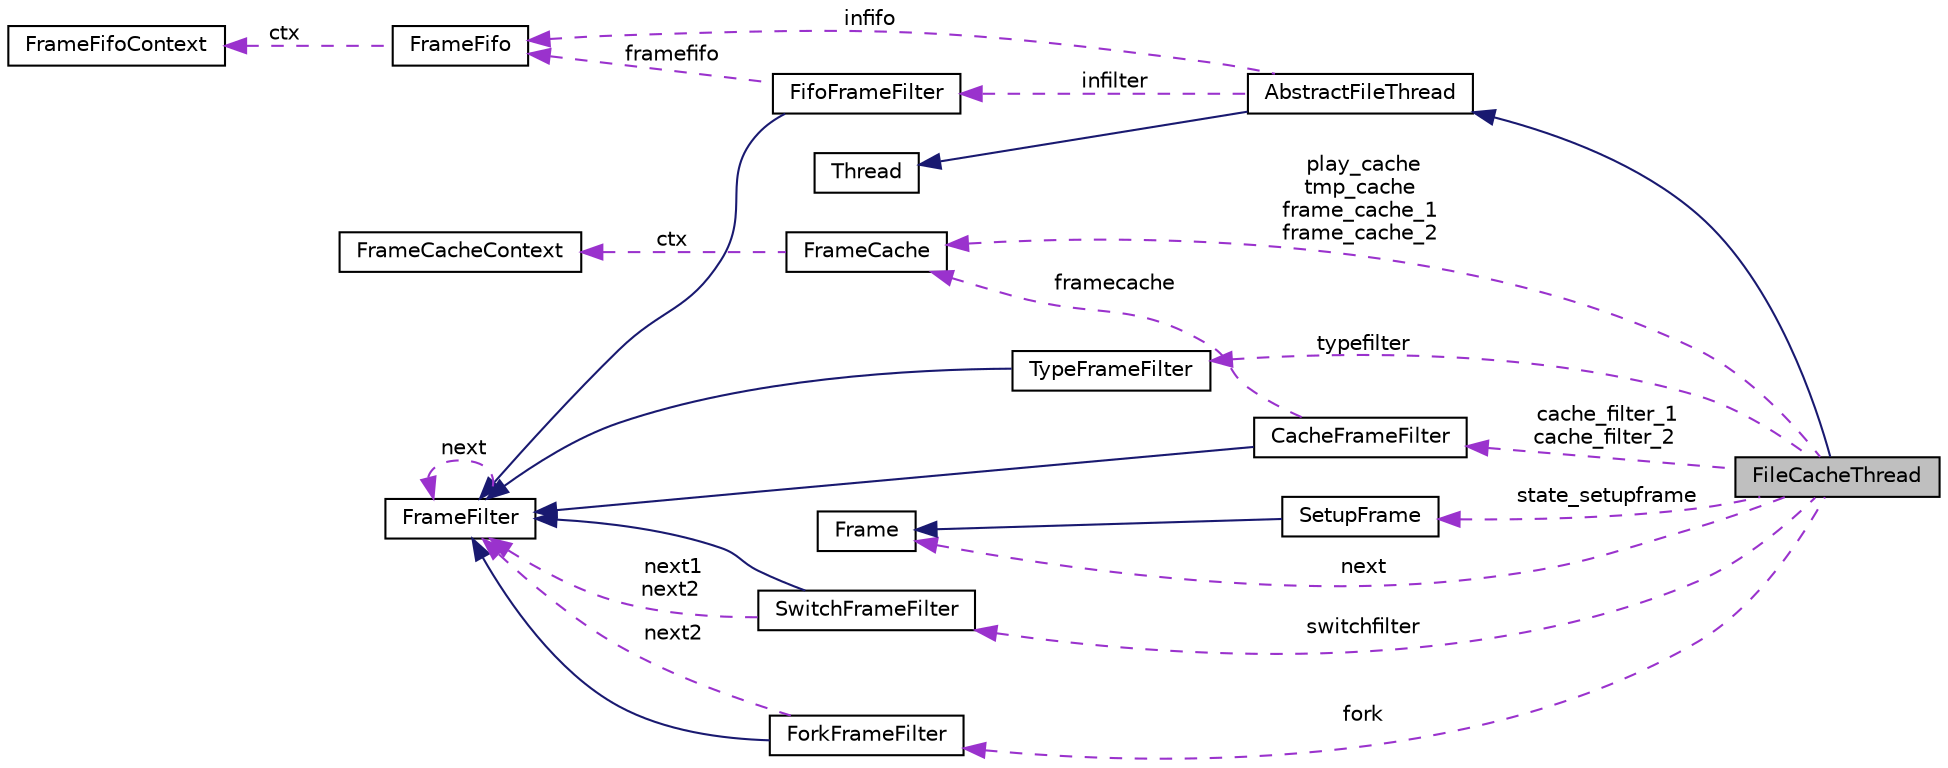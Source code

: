 digraph "FileCacheThread"
{
  edge [fontname="Helvetica",fontsize="10",labelfontname="Helvetica",labelfontsize="10"];
  node [fontname="Helvetica",fontsize="10",shape=record];
  rankdir="LR";
  Node3 [label="FileCacheThread",height=0.2,width=0.4,color="black", fillcolor="grey75", style="filled", fontcolor="black"];
  Node4 -> Node3 [dir="back",color="midnightblue",fontsize="10",style="solid",fontname="Helvetica"];
  Node4 [label="AbstractFileThread",height=0.2,width=0.4,color="black", fillcolor="white", style="filled",URL="$classAbstractFileThread.html",tooltip="This class uses AbstractFileStream(s) "];
  Node5 -> Node4 [dir="back",color="midnightblue",fontsize="10",style="solid",fontname="Helvetica"];
  Node5 [label="Thread",height=0.2,width=0.4,color="black", fillcolor="white", style="filled",URL="$classThread.html",tooltip="A class for multithreading with a signaling system. "];
  Node6 -> Node4 [dir="back",color="darkorchid3",fontsize="10",style="dashed",label=" infilter" ,fontname="Helvetica"];
  Node6 [label="FifoFrameFilter",height=0.2,width=0.4,color="black", fillcolor="white", style="filled",URL="$classFifoFrameFilter.html",tooltip="Passes frames to a FrameFifo. "];
  Node7 -> Node6 [dir="back",color="midnightblue",fontsize="10",style="solid",fontname="Helvetica"];
  Node7 [label="FrameFilter",height=0.2,width=0.4,color="black", fillcolor="white", style="filled",URL="$classFrameFilter.html",tooltip="The mother class of all frame filters! FrameFilters are used to create \"filter chains\". "];
  Node7 -> Node7 [dir="back",color="darkorchid3",fontsize="10",style="dashed",label=" next" ,fontname="Helvetica"];
  Node8 -> Node6 [dir="back",color="darkorchid3",fontsize="10",style="dashed",label=" framefifo" ,fontname="Helvetica"];
  Node8 [label="FrameFifo",height=0.2,width=0.4,color="black", fillcolor="white", style="filled",URL="$classFrameFifo.html",tooltip="A thread-safe combination of a fifo (first-in-first-out) queue and an associated stack. "];
  Node9 -> Node8 [dir="back",color="darkorchid3",fontsize="10",style="dashed",label=" ctx" ,fontname="Helvetica"];
  Node9 [label="FrameFifoContext",height=0.2,width=0.4,color="black", fillcolor="white", style="filled",URL="$structFrameFifoContext.html",tooltip="Describes the stack structure and fifo behaviour for a FrameFifo. "];
  Node8 -> Node4 [dir="back",color="darkorchid3",fontsize="10",style="dashed",label=" infifo" ,fontname="Helvetica"];
  Node10 -> Node3 [dir="back",color="darkorchid3",fontsize="10",style="dashed",label=" state_setupframe" ,fontname="Helvetica"];
  Node10 [label="SetupFrame",height=0.2,width=0.4,color="black", fillcolor="white", style="filled",URL="$classSetupFrame.html",tooltip="Setup frame. "];
  Node11 -> Node10 [dir="back",color="midnightblue",fontsize="10",style="solid",fontname="Helvetica"];
  Node11 [label="Frame",height=0.2,width=0.4,color="black", fillcolor="white", style="filled",URL="$classFrame.html",tooltip="Frame: An abstract queueable class. "];
  Node12 -> Node3 [dir="back",color="darkorchid3",fontsize="10",style="dashed",label=" typefilter" ,fontname="Helvetica"];
  Node12 [label="TypeFrameFilter",height=0.2,width=0.4,color="black", fillcolor="white", style="filled",URL="$classTypeFrameFilter.html",tooltip="Passes through frames of certain type only. "];
  Node7 -> Node12 [dir="back",color="midnightblue",fontsize="10",style="solid",fontname="Helvetica"];
  Node11 -> Node3 [dir="back",color="darkorchid3",fontsize="10",style="dashed",label=" next" ,fontname="Helvetica"];
  Node13 -> Node3 [dir="back",color="darkorchid3",fontsize="10",style="dashed",label=" play_cache\ntmp_cache\nframe_cache_1\nframe_cache_2" ,fontname="Helvetica"];
  Node13 [label="FrameCache",height=0.2,width=0.4,color="black", fillcolor="white", style="filled",URL="$classFrameCache.html",tooltip="FrameCache works like FrameFifo, but frames are not pre-reserved. "];
  Node14 -> Node13 [dir="back",color="darkorchid3",fontsize="10",style="dashed",label=" ctx" ,fontname="Helvetica"];
  Node14 [label="FrameCacheContext",height=0.2,width=0.4,color="black", fillcolor="white", style="filled",URL="$structFrameCacheContext.html"];
  Node15 -> Node3 [dir="back",color="darkorchid3",fontsize="10",style="dashed",label=" cache_filter_1\ncache_filter_2" ,fontname="Helvetica"];
  Node15 [label="CacheFrameFilter",height=0.2,width=0.4,color="black", fillcolor="white", style="filled",URL="$classCacheFrameFilter.html",tooltip="Passes frames to a FrameCache. "];
  Node7 -> Node15 [dir="back",color="midnightblue",fontsize="10",style="solid",fontname="Helvetica"];
  Node13 -> Node15 [dir="back",color="darkorchid3",fontsize="10",style="dashed",label=" framecache" ,fontname="Helvetica"];
  Node16 -> Node3 [dir="back",color="darkorchid3",fontsize="10",style="dashed",label=" fork" ,fontname="Helvetica"];
  Node16 [label="ForkFrameFilter",height=0.2,width=0.4,color="black", fillcolor="white", style="filled",URL="$classForkFrameFilter.html",tooltip="Replicates frame flow to two filters Use this frame filter to create frame filter tree structures..."];
  Node7 -> Node16 [dir="back",color="midnightblue",fontsize="10",style="solid",fontname="Helvetica"];
  Node7 -> Node16 [dir="back",color="darkorchid3",fontsize="10",style="dashed",label=" next2" ,fontname="Helvetica"];
  Node17 -> Node3 [dir="back",color="darkorchid3",fontsize="10",style="dashed",label=" switchfilter" ,fontname="Helvetica"];
  Node17 [label="SwitchFrameFilter",height=0.2,width=0.4,color="black", fillcolor="white", style="filled",URL="$classSwitchFrameFilter.html",tooltip="Passes frame to one of the two terminals. "];
  Node7 -> Node17 [dir="back",color="midnightblue",fontsize="10",style="solid",fontname="Helvetica"];
  Node7 -> Node17 [dir="back",color="darkorchid3",fontsize="10",style="dashed",label=" next1\nnext2" ,fontname="Helvetica"];
}
